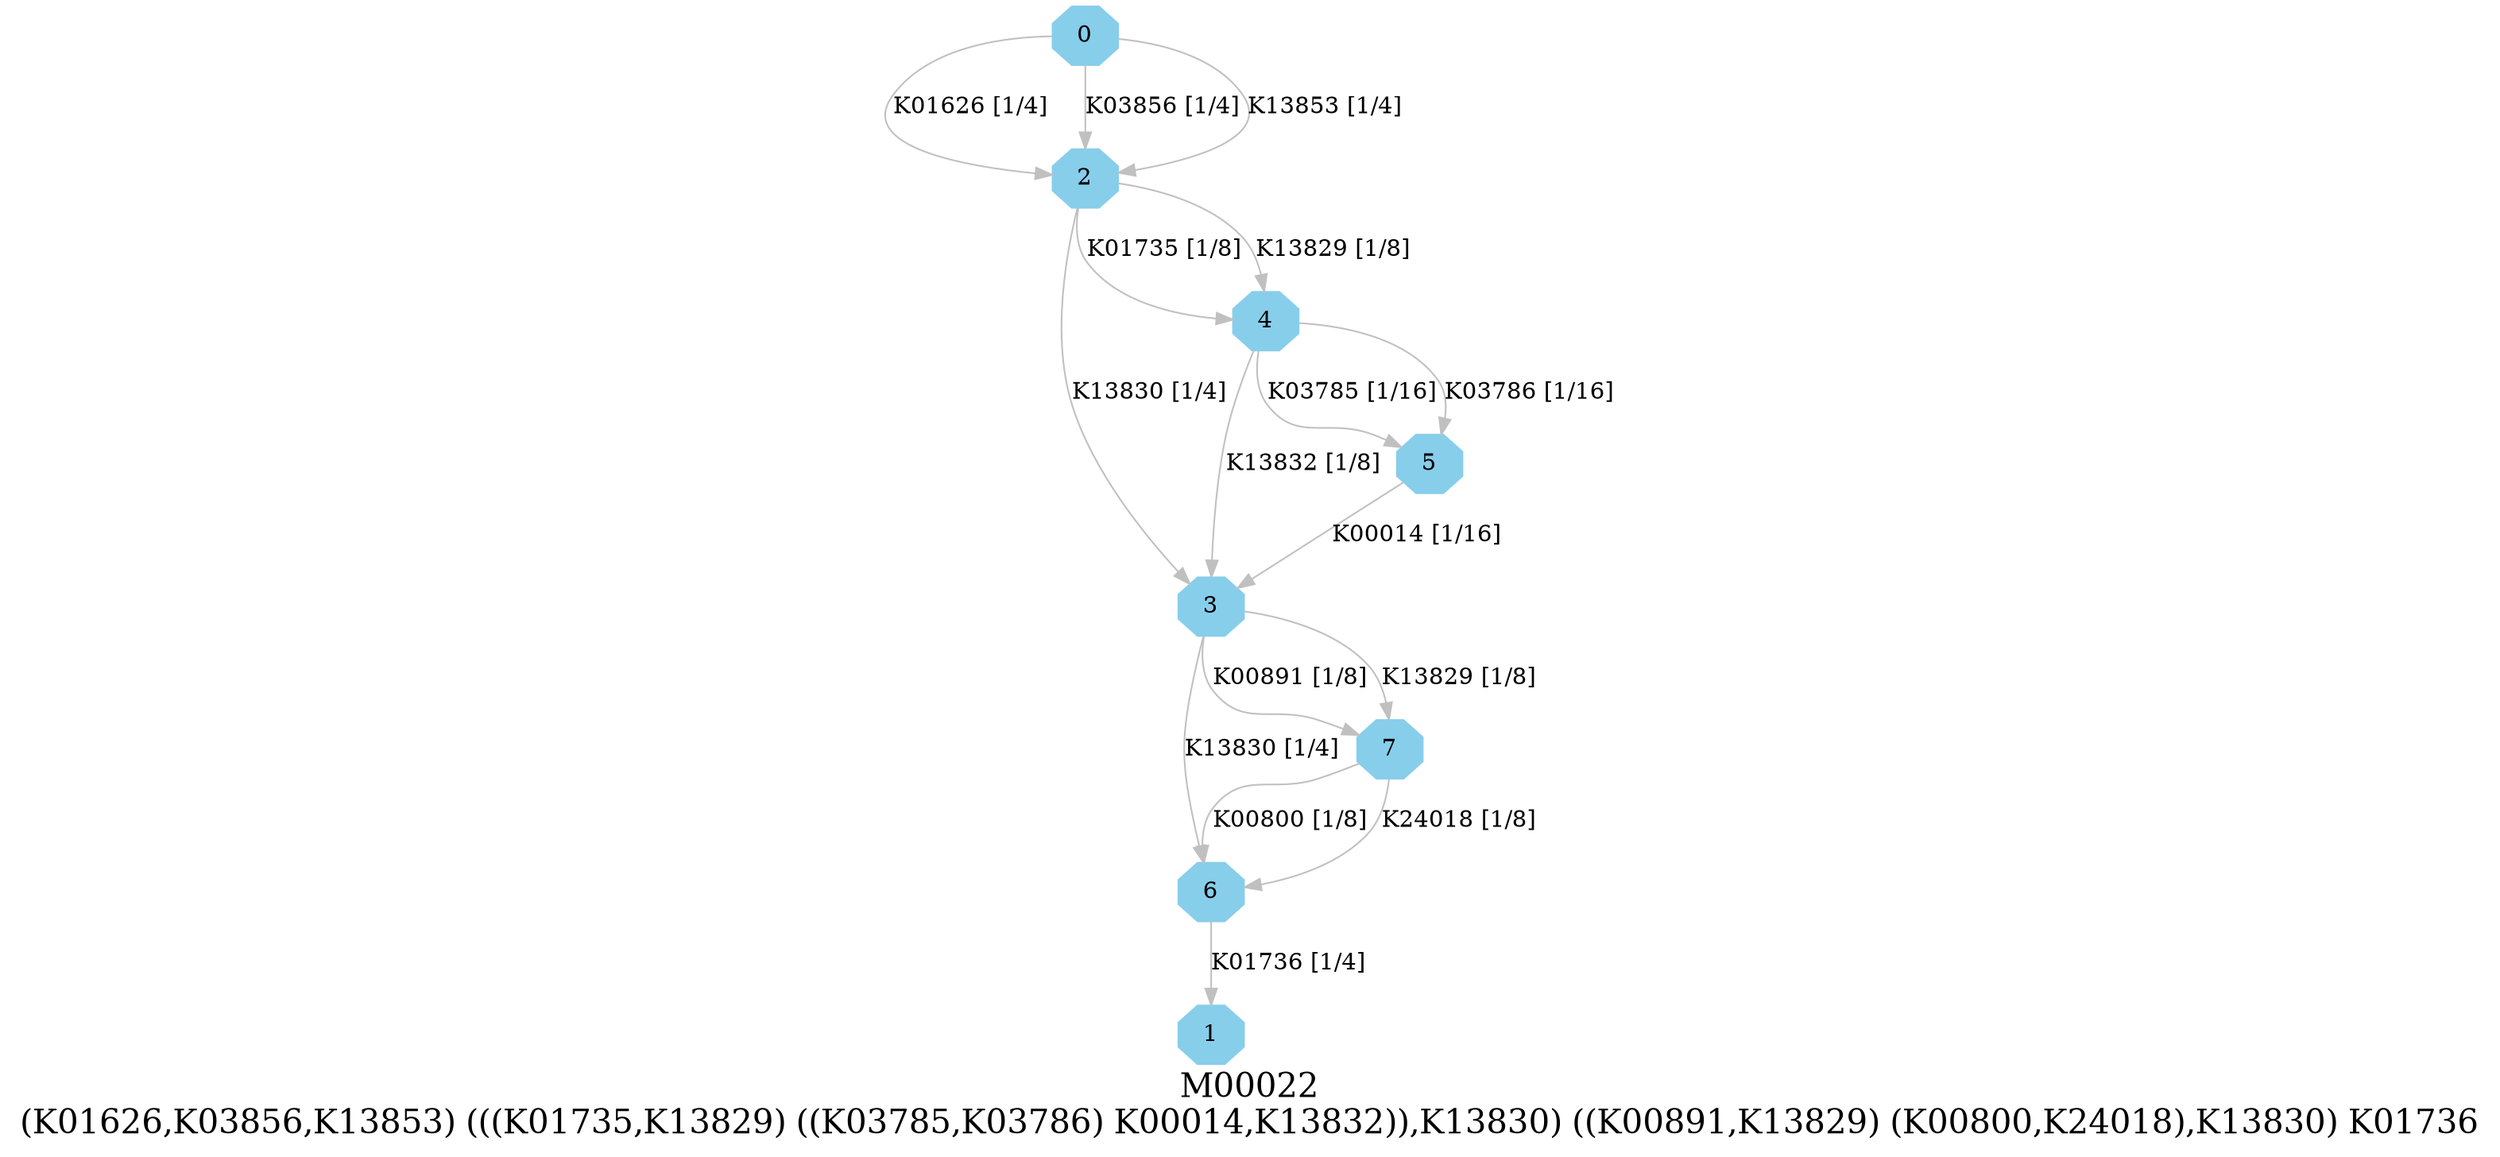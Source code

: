 digraph G {
graph [label="M00022
(K01626,K03856,K13853) (((K01735,K13829) ((K03785,K03786) K00014,K13832)),K13830) ((K00891,K13829) (K00800,K24018),K13830) K01736",fontsize=20];
node [shape=box,style=filled];
edge [len=3,color=grey];
{node [width=.3,height=.3,shape=octagon,style=filled,color=skyblue] 0 1 2 3 4 5 6 7 }
0 -> 2 [label="K01626 [1/4]"];
0 -> 2 [label="K03856 [1/4]"];
0 -> 2 [label="K13853 [1/4]"];
2 -> 4 [label="K01735 [1/8]"];
2 -> 4 [label="K13829 [1/8]"];
2 -> 3 [label="K13830 [1/4]"];
3 -> 7 [label="K00891 [1/8]"];
3 -> 7 [label="K13829 [1/8]"];
3 -> 6 [label="K13830 [1/4]"];
4 -> 5 [label="K03785 [1/16]"];
4 -> 5 [label="K03786 [1/16]"];
4 -> 3 [label="K13832 [1/8]"];
5 -> 3 [label="K00014 [1/16]"];
6 -> 1 [label="K01736 [1/4]"];
7 -> 6 [label="K00800 [1/8]"];
7 -> 6 [label="K24018 [1/8]"];
}